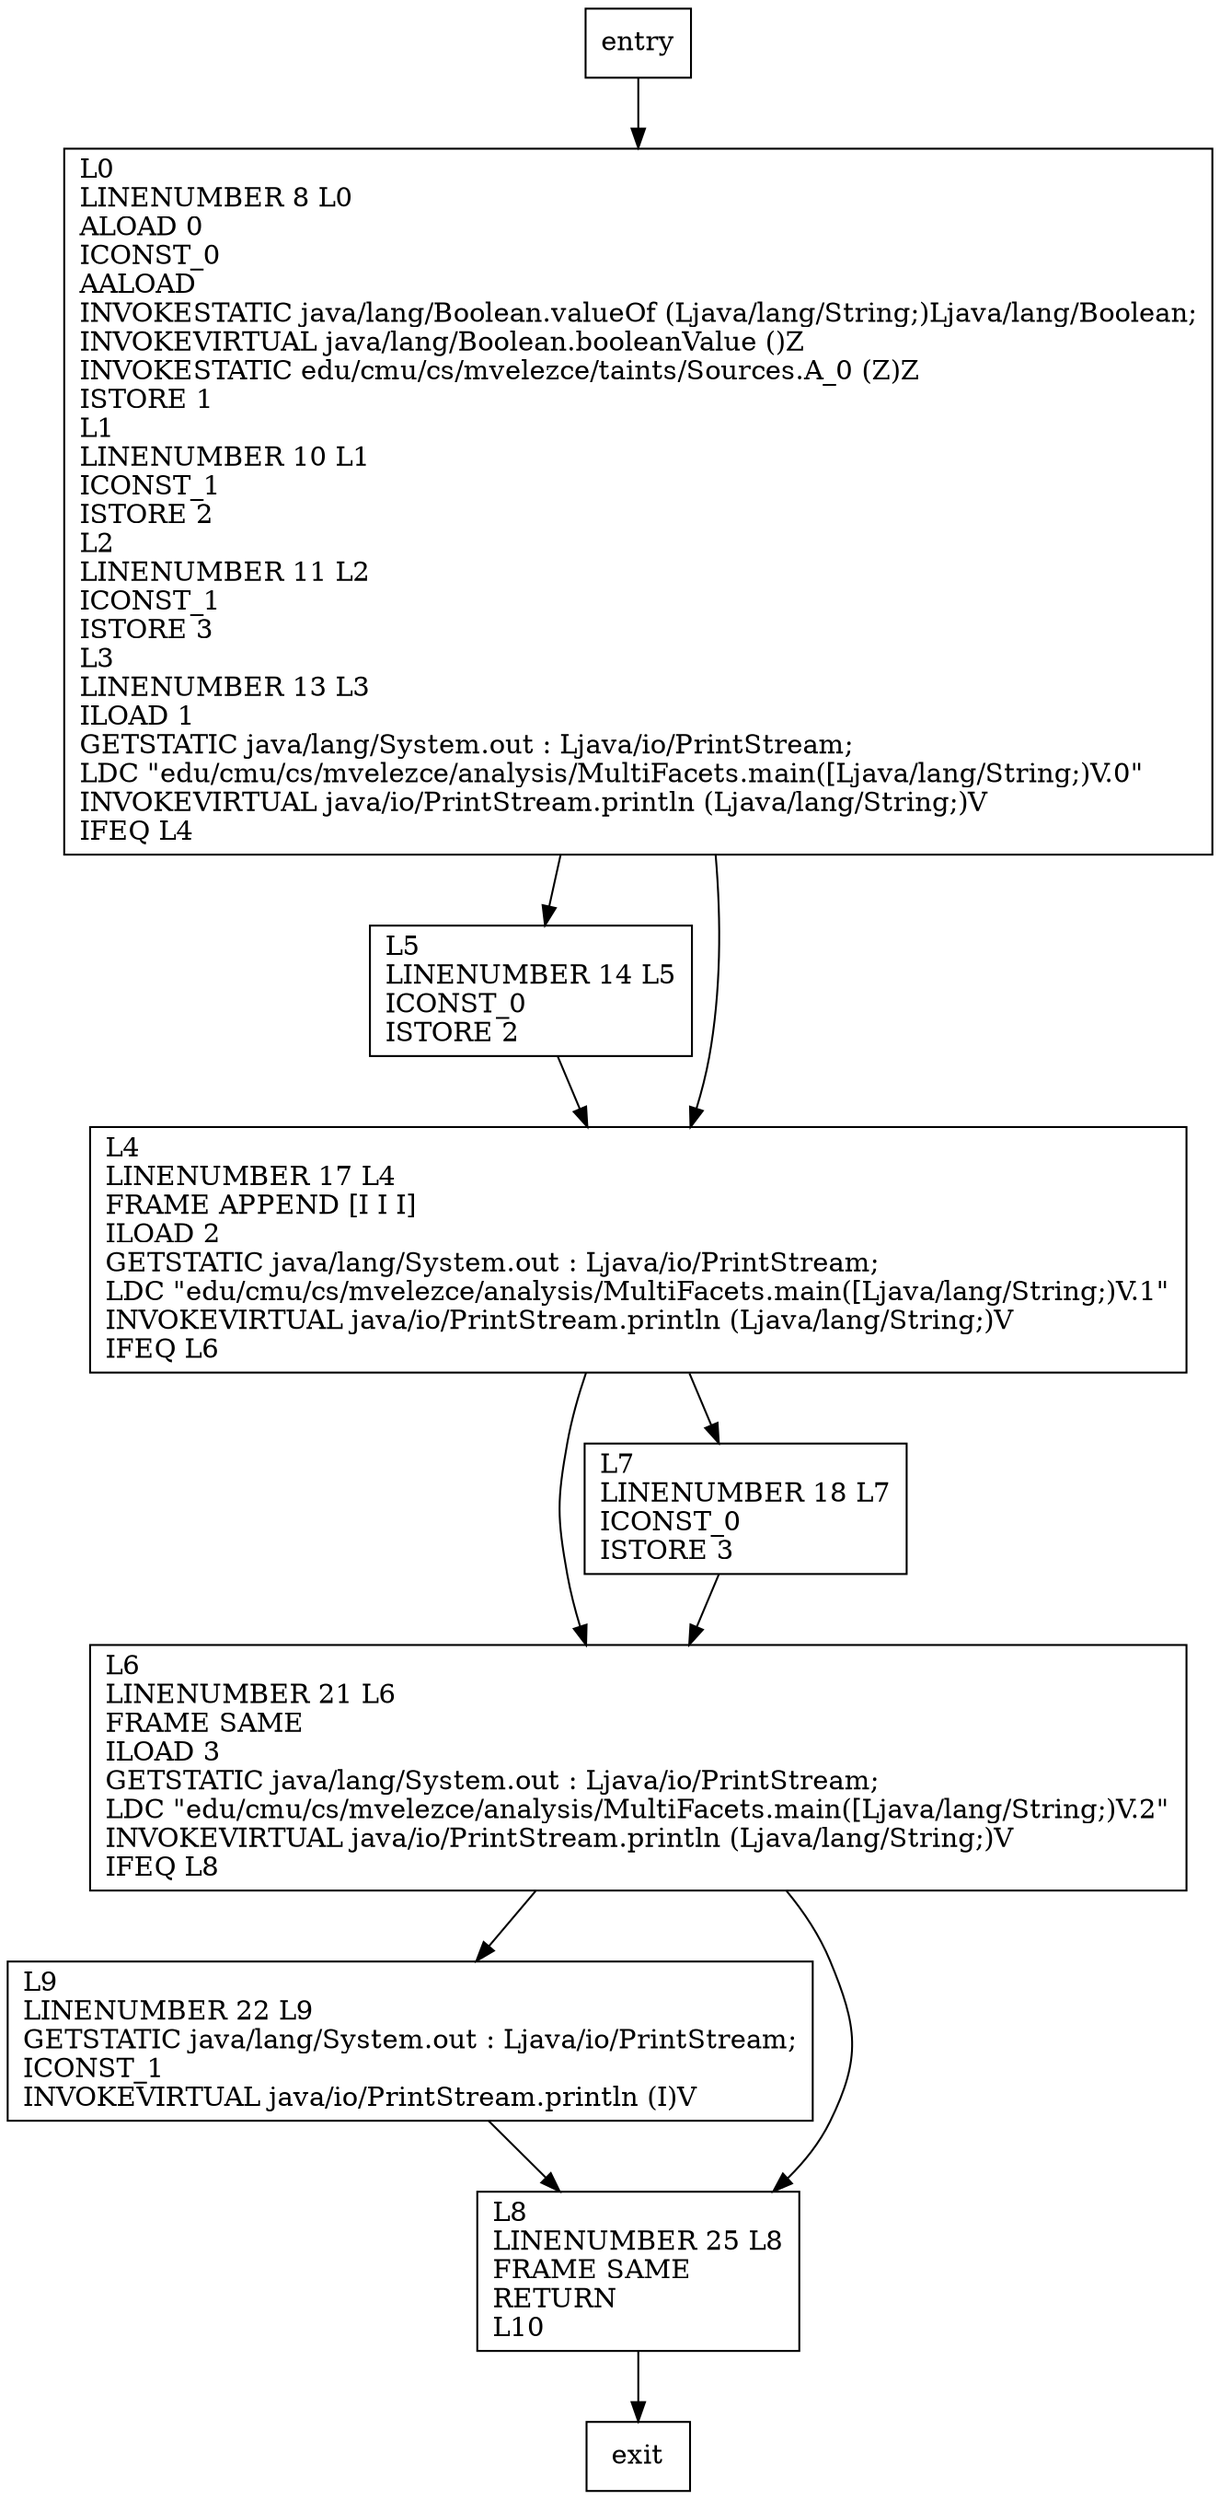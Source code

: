 digraph main {
node [shape=record];
1850777594 [label="L0\lLINENUMBER 8 L0\lALOAD 0\lICONST_0\lAALOAD\lINVOKESTATIC java/lang/Boolean.valueOf (Ljava/lang/String;)Ljava/lang/Boolean;\lINVOKEVIRTUAL java/lang/Boolean.booleanValue ()Z\lINVOKESTATIC edu/cmu/cs/mvelezce/taints/Sources.A_0 (Z)Z\lISTORE 1\lL1\lLINENUMBER 10 L1\lICONST_1\lISTORE 2\lL2\lLINENUMBER 11 L2\lICONST_1\lISTORE 3\lL3\lLINENUMBER 13 L3\lILOAD 1\lGETSTATIC java/lang/System.out : Ljava/io/PrintStream;\lLDC \"edu/cmu/cs/mvelezce/analysis/MultiFacets.main([Ljava/lang/String;)V.0\"\lINVOKEVIRTUAL java/io/PrintStream.println (Ljava/lang/String;)V\lIFEQ L4\l"];
1747352992 [label="L6\lLINENUMBER 21 L6\lFRAME SAME\lILOAD 3\lGETSTATIC java/lang/System.out : Ljava/io/PrintStream;\lLDC \"edu/cmu/cs/mvelezce/analysis/MultiFacets.main([Ljava/lang/String;)V.2\"\lINVOKEVIRTUAL java/io/PrintStream.println (Ljava/lang/String;)V\lIFEQ L8\l"];
1781241150 [label="L9\lLINENUMBER 22 L9\lGETSTATIC java/lang/System.out : Ljava/io/PrintStream;\lICONST_1\lINVOKEVIRTUAL java/io/PrintStream.println (I)V\l"];
681094281 [label="L5\lLINENUMBER 14 L5\lICONST_0\lISTORE 2\l"];
1748876332 [label="L4\lLINENUMBER 17 L4\lFRAME APPEND [I I I]\lILOAD 2\lGETSTATIC java/lang/System.out : Ljava/io/PrintStream;\lLDC \"edu/cmu/cs/mvelezce/analysis/MultiFacets.main([Ljava/lang/String;)V.1\"\lINVOKEVIRTUAL java/io/PrintStream.println (Ljava/lang/String;)V\lIFEQ L6\l"];
40075281 [label="L7\lLINENUMBER 18 L7\lICONST_0\lISTORE 3\l"];
1878169648 [label="L8\lLINENUMBER 25 L8\lFRAME SAME\lRETURN\lL10\l"];
entry;
exit;
1850777594 -> 681094281;
1850777594 -> 1748876332;
entry -> 1850777594;
1747352992 -> 1781241150;
1747352992 -> 1878169648;
1781241150 -> 1878169648;
681094281 -> 1748876332;
1748876332 -> 1747352992;
1748876332 -> 40075281;
40075281 -> 1747352992;
1878169648 -> exit;
}
